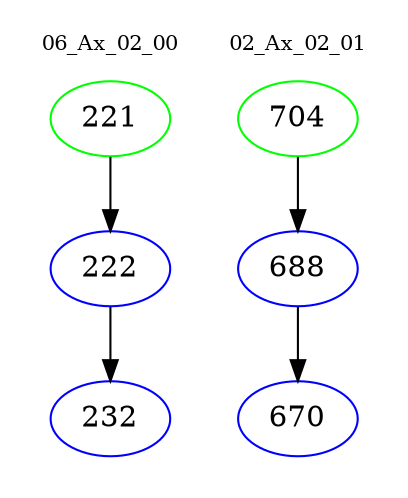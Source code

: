 digraph{
subgraph cluster_0 {
color = white
label = "06_Ax_02_00";
fontsize=10;
T0_221 [label="221", color="green"]
T0_221 -> T0_222 [color="black"]
T0_222 [label="222", color="blue"]
T0_222 -> T0_232 [color="black"]
T0_232 [label="232", color="blue"]
}
subgraph cluster_1 {
color = white
label = "02_Ax_02_01";
fontsize=10;
T1_704 [label="704", color="green"]
T1_704 -> T1_688 [color="black"]
T1_688 [label="688", color="blue"]
T1_688 -> T1_670 [color="black"]
T1_670 [label="670", color="blue"]
}
}
